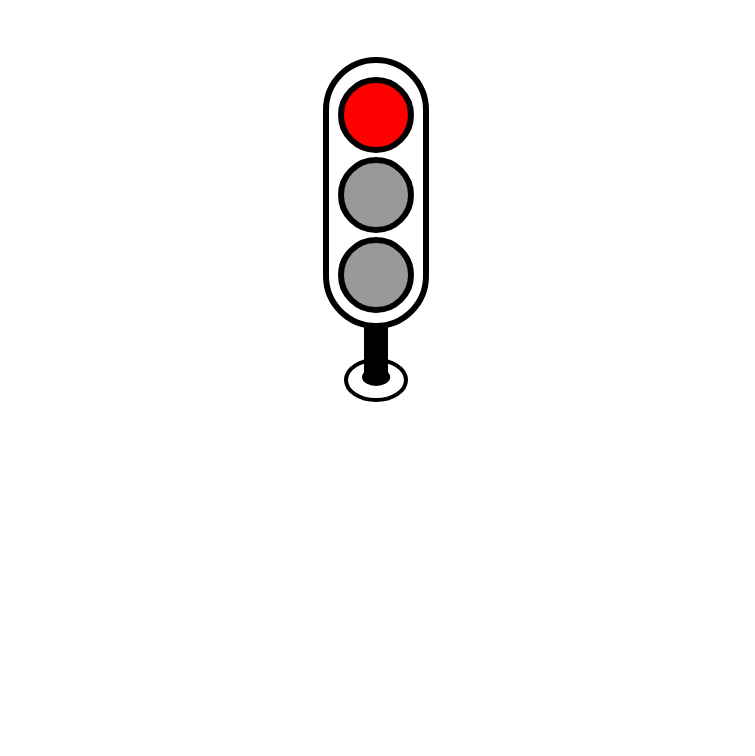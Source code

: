 <mxfile version="20.2.7" type="device"><diagram id="J2OuSg8uE9UjYtb7iVZ3" name="Seite-1"><mxGraphModel dx="1515" dy="421" grid="1" gridSize="10" guides="1" tooltips="1" connect="1" arrows="1" fold="1" page="1" pageScale="1" pageWidth="827" pageHeight="1169" math="0" shadow="0"><root><mxCell id="0"/><mxCell id="1" parent="0"/><mxCell id="xo6hVMQuWM5D0a6gyFdk-1" value="" style="whiteSpace=wrap;html=1;aspect=fixed;fillColor=none;strokeColor=none;" parent="1" vertex="1"><mxGeometry x="-107.91" y="30.6" width="375.81" height="375.81" as="geometry"/></mxCell><mxCell id="hAJaRdIYze2g09QByDpZ-3" value="" style="rounded=1;whiteSpace=wrap;html=1;perimeterSpacing=0;arcSize=50;strokeWidth=3;" parent="1" vertex="1"><mxGeometry x="55" y="60" width="50" height="133" as="geometry"/></mxCell><mxCell id="hAJaRdIYze2g09QByDpZ-2" value="" style="ellipse;whiteSpace=wrap;html=1;aspect=fixed;fillColor=#FF0000;fontColor=#333333;strokeColor=#000000;strokeWidth=3;" parent="1" vertex="1"><mxGeometry x="62.5" y="70" width="35" height="35" as="geometry"/></mxCell><mxCell id="hAJaRdIYze2g09QByDpZ-4" value="" style="ellipse;whiteSpace=wrap;html=1;aspect=fixed;fillColor=#999999;fontColor=#333333;strokeColor=#000000;strokeWidth=3;" parent="1" vertex="1"><mxGeometry x="62.5" y="110" width="35" height="35" as="geometry"/></mxCell><mxCell id="hAJaRdIYze2g09QByDpZ-5" value="" style="ellipse;whiteSpace=wrap;html=1;aspect=fixed;fillColor=#999999;fontColor=#333333;strokeColor=#000000;strokeWidth=3;shadow=0;" parent="1" vertex="1"><mxGeometry x="62.5" y="150" width="35" height="35" as="geometry"/></mxCell><mxCell id="XMzSjc4JjcYQy_Czje51-3" value="" style="ellipse;whiteSpace=wrap;html=1;strokeWidth=2;" parent="1" vertex="1"><mxGeometry x="65" y="210" width="30" height="20" as="geometry"/></mxCell><mxCell id="XMzSjc4JjcYQy_Czje51-4" value="" style="ellipse;whiteSpace=wrap;html=1;strokeWidth=3;strokeColor=none;fillColor=#000000;" parent="1" vertex="1"><mxGeometry x="73" y="214" width="14.12" height="9" as="geometry"/></mxCell><mxCell id="cPJyNmrCVpLk7tWFNw5a-1" value="" style="endArrow=none;html=1;rounded=0;exitX=0.5;exitY=1;exitDx=0;exitDy=0;strokeWidth=12;" parent="1" source="hAJaRdIYze2g09QByDpZ-3" edge="1"><mxGeometry width="50" height="50" relative="1" as="geometry"><mxPoint x="100" y="210" as="sourcePoint"/><mxPoint x="80" y="220" as="targetPoint"/></mxGeometry></mxCell></root></mxGraphModel></diagram></mxfile>